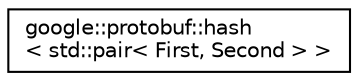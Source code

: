 digraph "类继承关系图"
{
 // LATEX_PDF_SIZE
  edge [fontname="Helvetica",fontsize="10",labelfontname="Helvetica",labelfontsize="10"];
  node [fontname="Helvetica",fontsize="10",shape=record];
  rankdir="LR";
  Node0 [label="google::protobuf::hash\l\< std::pair\< First, Second \> \>",height=0.2,width=0.4,color="black", fillcolor="white", style="filled",URL="$structgoogle_1_1protobuf_1_1hash_3_01std_1_1pair_3_01First_00_01Second_01_4_01_4.html",tooltip=" "];
}
